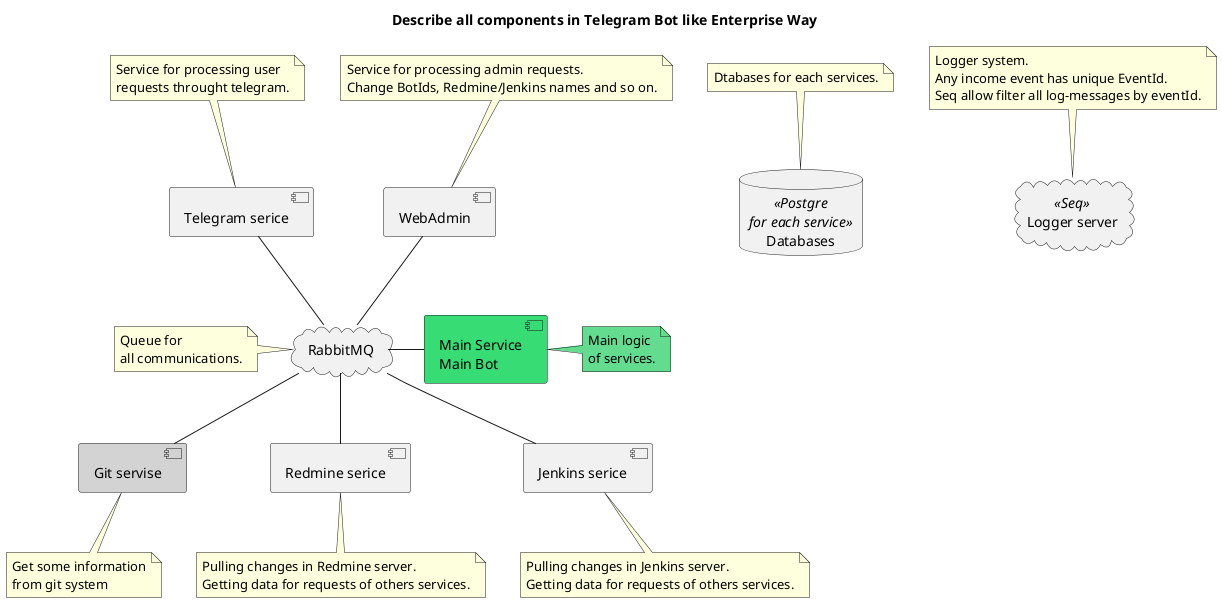 @startuml "Components"
title Describe all components in Telegram Bot like Enterprise Way

cloud     "RabbitMQ" as rabbit
component "Main Service\nMain Bot"  as mainbot #37DC74
database  Databases <<Postgre\nfor each service>> as db
cloud     "Logger server" <<Seq>> as logger 

component "Git servise" as git #lightgray

[Telegram serice]  -down- rabbit
[WebAdmin]         -down- rabbit
mainbot            -left- rabbit
[Redmine serice]   -up-   rabbit
[Jenkins serice]   -up-   rabbit
git                -up-   rabbit

note top of [Telegram serice] : Service for processing user\nrequests throught telegram.
note top of [WebAdmin]        : Service for processing admin requests.\nChange BotIds, Redmine/Jenkins names and so on.

note bottom of [Redmine serice]  : Pulling changes in Redmine server.\nGetting data for requests of others services.
note bottom of [Jenkins serice]  : Pulling changes in Jenkins server.\nGetting data for requests of others services.
note bottom of git : Get some information\nfrom git system


note left  of rabbit  : Queue for\nall communications.
note right of mainbot #63DC90 : Main logic\nof services. 

note top of db : Dtabases for each services.
note top of logger : Logger system.\nAny income event has unique EventId.\nSeq allow filter all log-messages by eventId.

@enduml